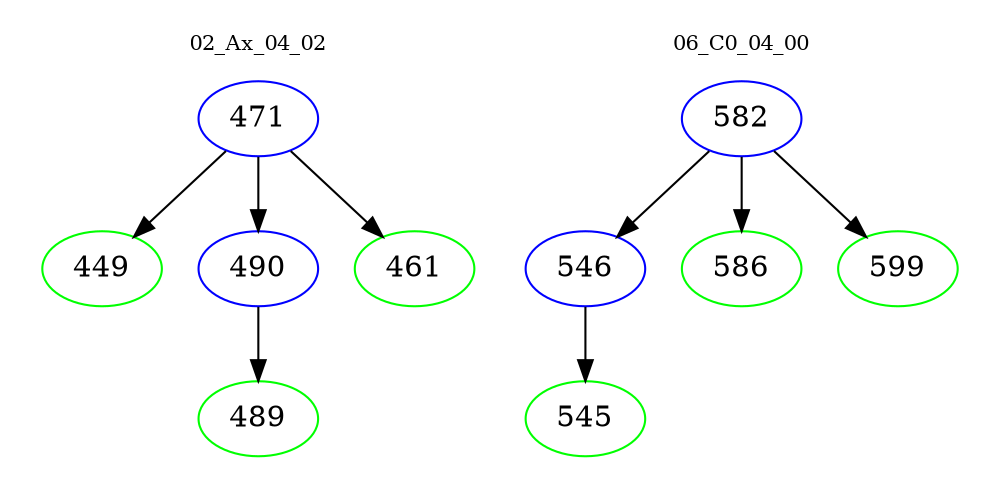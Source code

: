 digraph{
subgraph cluster_0 {
color = white
label = "02_Ax_04_02";
fontsize=10;
T0_471 [label="471", color="blue"]
T0_471 -> T0_449 [color="black"]
T0_449 [label="449", color="green"]
T0_471 -> T0_490 [color="black"]
T0_490 [label="490", color="blue"]
T0_490 -> T0_489 [color="black"]
T0_489 [label="489", color="green"]
T0_471 -> T0_461 [color="black"]
T0_461 [label="461", color="green"]
}
subgraph cluster_1 {
color = white
label = "06_C0_04_00";
fontsize=10;
T1_582 [label="582", color="blue"]
T1_582 -> T1_546 [color="black"]
T1_546 [label="546", color="blue"]
T1_546 -> T1_545 [color="black"]
T1_545 [label="545", color="green"]
T1_582 -> T1_586 [color="black"]
T1_586 [label="586", color="green"]
T1_582 -> T1_599 [color="black"]
T1_599 [label="599", color="green"]
}
}
